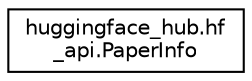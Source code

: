 digraph "Graphical Class Hierarchy"
{
 // LATEX_PDF_SIZE
  edge [fontname="Helvetica",fontsize="10",labelfontname="Helvetica",labelfontsize="10"];
  node [fontname="Helvetica",fontsize="10",shape=record];
  rankdir="LR";
  Node0 [label="huggingface_hub.hf\l_api.PaperInfo",height=0.2,width=0.4,color="black", fillcolor="white", style="filled",URL="$classhuggingface__hub_1_1hf__api_1_1PaperInfo.html",tooltip=" "];
}
